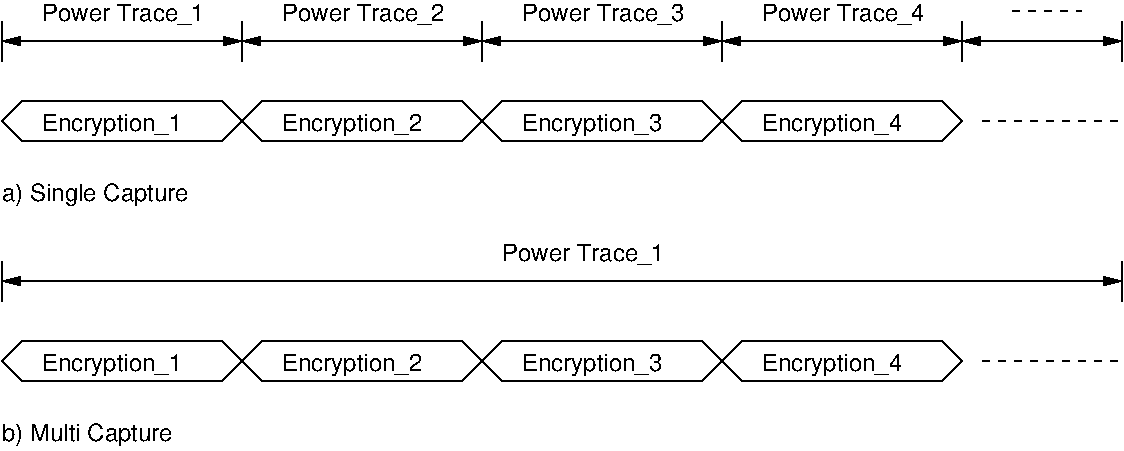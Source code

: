 #FIG 3.2  Produced by xfig version 3.2.5b
Landscape
Center
Inches
Letter  
100.00
Single
-2
1200 2
2 1 1 1 0 7 50 -1 -1 4.000 0 0 -1 0 0 2
	 -1350 675 -300 675
2 1 0 1 0 7 50 -1 -1 0.000 0 0 -1 1 1 2
	1 1 1.00 60.00 120.00
	1 1 1.00 60.00 120.00
	 -8700 75 -300 75
2 1 0 1 0 7 50 -1 -1 0.000 0 0 -1 0 0 2
	 -8700 225 -8700 -75
2 1 0 1 0 7 50 -1 -1 0.000 0 0 -1 0 0 3
	 -8550 525 -7050 525 -6750 825
2 1 0 1 0 7 50 -1 -1 0.000 0 0 -1 0 0 3
	 -8550 825 -7050 825 -6750 525
2 1 0 1 0 7 50 -1 -1 0.000 0 0 -1 0 0 3
	 -6750 525 -5250 525 -4950 825
2 1 0 1 0 7 50 -1 -1 0.000 0 0 -1 0 0 3
	 -6750 825 -5250 825 -4950 525
2 1 0 1 0 7 50 -1 -1 0.000 0 0 -1 0 0 3
	 -4950 525 -3450 525 -3150 825
2 1 0 1 0 7 50 -1 -1 0.000 0 0 -1 0 0 3
	 -4950 825 -3450 825 -3150 525
2 1 0 1 0 7 50 -1 -1 0.000 0 0 -1 0 0 3
	 -3150 525 -1650 525 -1500 675
2 1 0 1 0 7 50 -1 -1 0.000 0 0 -1 0 0 3
	 -3150 825 -1650 825 -1500 675
2 1 0 1 0 7 50 -1 -1 0.000 0 0 -1 0 0 2
	 -8550 825 -8700 675
2 1 0 1 0 7 50 -1 -1 0.000 0 0 -1 0 0 2
	 -8550 525 -8700 675
2 1 0 1 0 7 50 -1 -1 0.000 0 0 -1 0 0 2
	 -300 225 -300 -75
2 1 1 1 0 7 50 -1 -1 4.000 0 0 -1 0 0 2
	 -1350 -1125 -300 -1125
2 1 0 1 0 7 50 -1 -1 0.000 0 0 -1 0 0 2
	 -6900 -1575 -6900 -1875
2 1 0 1 0 7 50 -1 -1 0.000 0 0 -1 0 0 2
	 -5100 -1575 -5100 -1875
2 1 0 1 0 7 50 -1 -1 0.000 0 0 -1 0 0 2
	 -3300 -1575 -3300 -1875
2 1 0 1 0 7 50 -1 -1 0.000 0 0 -1 0 0 2
	 -1500 -1575 -1500 -1875
2 1 0 1 0 7 50 -1 -1 0.000 0 0 -1 1 1 2
	1 1 1.00 60.00 120.00
	1 1 1.00 60.00 120.00
	 -8700 -1725 -6900 -1725
2 1 0 1 0 7 50 -1 -1 0.000 0 0 -1 0 0 2
	 -8700 -1575 -8700 -1875
2 1 0 1 0 7 50 -1 -1 0.000 0 0 -1 1 1 2
	1 1 1.00 60.00 120.00
	1 1 1.00 60.00 120.00
	 -6900 -1725 -5100 -1725
2 1 0 1 0 7 50 -1 -1 0.000 0 0 -1 1 1 2
	1 1 1.00 60.00 120.00
	1 1 1.00 60.00 120.00
	 -5100 -1725 -3300 -1725
2 1 0 1 0 7 50 -1 -1 0.000 0 0 -1 1 1 2
	1 1 1.00 60.00 120.00
	1 1 1.00 60.00 120.00
	 -3300 -1725 -1500 -1725
2 1 0 1 0 7 50 -1 -1 0.000 0 0 -1 0 0 3
	 -8550 -1275 -7050 -1275 -6750 -975
2 1 0 1 0 7 50 -1 -1 0.000 0 0 -1 0 0 3
	 -8550 -975 -7050 -975 -6750 -1275
2 1 0 1 0 7 50 -1 -1 0.000 0 0 -1 0 0 3
	 -6750 -1275 -5250 -1275 -4950 -975
2 1 0 1 0 7 50 -1 -1 0.000 0 0 -1 0 0 3
	 -6750 -975 -5250 -975 -4950 -1275
2 1 0 1 0 7 50 -1 -1 0.000 0 0 -1 0 0 3
	 -4950 -1275 -3450 -1275 -3150 -975
2 1 0 1 0 7 50 -1 -1 0.000 0 0 -1 0 0 3
	 -4950 -975 -3450 -975 -3150 -1275
2 1 0 1 0 7 50 -1 -1 0.000 0 0 -1 0 0 3
	 -3150 -1275 -1650 -1275 -1500 -1125
2 1 0 1 0 7 50 -1 -1 0.000 0 0 -1 0 0 3
	 -3150 -975 -1650 -975 -1500 -1125
2 1 0 1 0 7 50 -1 -1 0.000 0 0 -1 0 0 2
	 -8550 -1275 -8700 -1125
2 1 0 1 0 7 50 -1 -1 0.000 0 0 -1 0 0 2
	 -8550 -975 -8700 -1125
2 1 0 1 0 7 50 -1 -1 0.000 0 0 -1 0 0 2
	 -300 -1575 -300 -1875
2 1 0 1 0 7 50 -1 -1 0.000 0 0 -1 1 1 2
	1 1 1.00 60.00 120.00
	1 1 1.00 60.00 120.00
	 -1500 -1725 -300 -1725
2 1 1 1 0 7 50 -1 -1 4.000 0 0 -1 0 0 2
	 -1125 -1950 -600 -1950
4 0 0 50 -1 16 12 0.0000 4 195 1140 -8400 750 Encryption_1\001
4 0 0 50 -1 16 12 0.0000 4 195 1140 -6600 750 Encryption_2\001
4 0 0 50 -1 16 12 0.0000 4 195 1140 -4800 750 Encryption_3\001
4 0 0 50 -1 16 12 0.0000 4 195 1140 -3000 750 Encryption_4\001
4 0 0 50 -1 16 12 0.0000 4 180 1305 -4950 -75 Power Trace_1\001
4 0 0 50 -1 16 12 0.0000 4 195 1380 -8700 1275 b) Multi Capture\001
4 0 0 50 -1 16 12 0.0000 4 180 1305 -8400 -1875 Power Trace_1\001
4 0 0 50 -1 16 12 0.0000 4 180 1305 -6600 -1875 Power Trace_2\001
4 0 0 50 -1 16 12 0.0000 4 180 1305 -4800 -1875 Power Trace_3\001
4 0 0 50 -1 16 12 0.0000 4 180 1305 -3000 -1875 Power Trace_4\001
4 0 0 50 -1 16 12 0.0000 4 195 1140 -8400 -1050 Encryption_1\001
4 0 0 50 -1 16 12 0.0000 4 195 1140 -6600 -1050 Encryption_2\001
4 0 0 50 -1 16 12 0.0000 4 195 1140 -3000 -1050 Encryption_4\001
4 0 0 50 -1 16 12 0.0000 4 195 1140 -4800 -1050 Encryption_3\001
4 0 0 50 -1 16 12 0.0000 4 195 1500 -8700 -525 a) Single Capture\001
